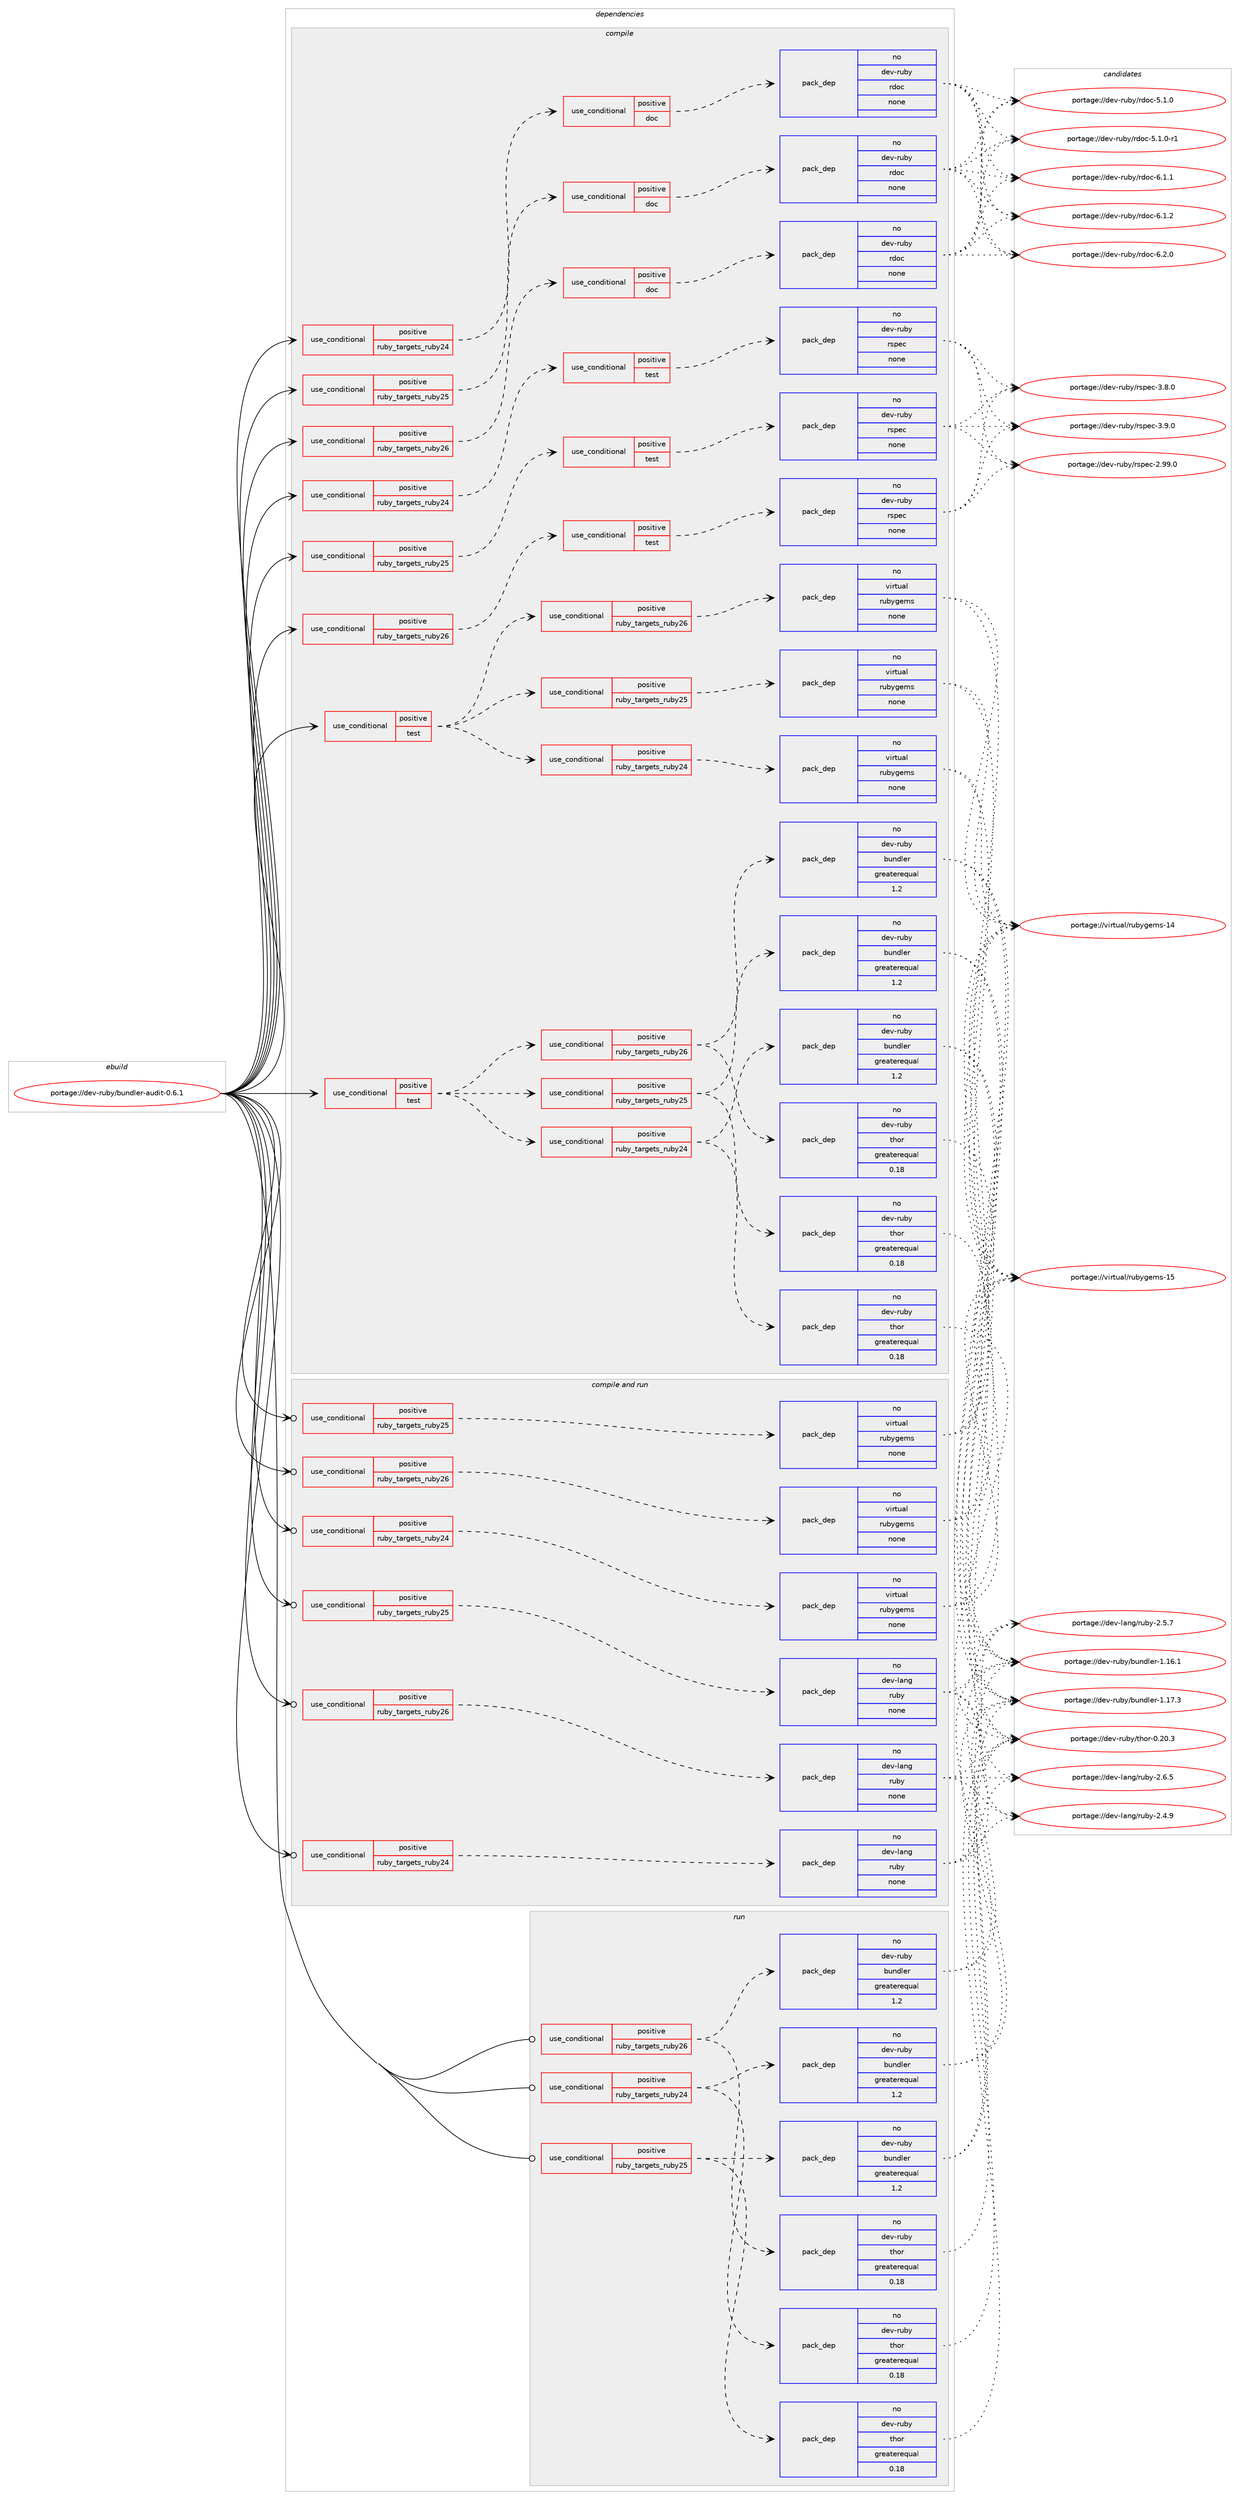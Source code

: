 digraph prolog {

# *************
# Graph options
# *************

newrank=true;
concentrate=true;
compound=true;
graph [rankdir=LR,fontname=Helvetica,fontsize=10,ranksep=1.5];#, ranksep=2.5, nodesep=0.2];
edge  [arrowhead=vee];
node  [fontname=Helvetica,fontsize=10];

# **********
# The ebuild
# **********

subgraph cluster_leftcol {
color=gray;
rank=same;
label=<<i>ebuild</i>>;
id [label="portage://dev-ruby/bundler-audit-0.6.1", color=red, width=4, href="../dev-ruby/bundler-audit-0.6.1.svg"];
}

# ****************
# The dependencies
# ****************

subgraph cluster_midcol {
color=gray;
label=<<i>dependencies</i>>;
subgraph cluster_compile {
fillcolor="#eeeeee";
style=filled;
label=<<i>compile</i>>;
subgraph cond48726 {
dependency214416 [label=<<TABLE BORDER="0" CELLBORDER="1" CELLSPACING="0" CELLPADDING="4"><TR><TD ROWSPAN="3" CELLPADDING="10">use_conditional</TD></TR><TR><TD>positive</TD></TR><TR><TD>ruby_targets_ruby24</TD></TR></TABLE>>, shape=none, color=red];
subgraph cond48727 {
dependency214417 [label=<<TABLE BORDER="0" CELLBORDER="1" CELLSPACING="0" CELLPADDING="4"><TR><TD ROWSPAN="3" CELLPADDING="10">use_conditional</TD></TR><TR><TD>positive</TD></TR><TR><TD>doc</TD></TR></TABLE>>, shape=none, color=red];
subgraph pack162220 {
dependency214418 [label=<<TABLE BORDER="0" CELLBORDER="1" CELLSPACING="0" CELLPADDING="4" WIDTH="220"><TR><TD ROWSPAN="6" CELLPADDING="30">pack_dep</TD></TR><TR><TD WIDTH="110">no</TD></TR><TR><TD>dev-ruby</TD></TR><TR><TD>rdoc</TD></TR><TR><TD>none</TD></TR><TR><TD></TD></TR></TABLE>>, shape=none, color=blue];
}
dependency214417:e -> dependency214418:w [weight=20,style="dashed",arrowhead="vee"];
}
dependency214416:e -> dependency214417:w [weight=20,style="dashed",arrowhead="vee"];
}
id:e -> dependency214416:w [weight=20,style="solid",arrowhead="vee"];
subgraph cond48728 {
dependency214419 [label=<<TABLE BORDER="0" CELLBORDER="1" CELLSPACING="0" CELLPADDING="4"><TR><TD ROWSPAN="3" CELLPADDING="10">use_conditional</TD></TR><TR><TD>positive</TD></TR><TR><TD>ruby_targets_ruby24</TD></TR></TABLE>>, shape=none, color=red];
subgraph cond48729 {
dependency214420 [label=<<TABLE BORDER="0" CELLBORDER="1" CELLSPACING="0" CELLPADDING="4"><TR><TD ROWSPAN="3" CELLPADDING="10">use_conditional</TD></TR><TR><TD>positive</TD></TR><TR><TD>test</TD></TR></TABLE>>, shape=none, color=red];
subgraph pack162221 {
dependency214421 [label=<<TABLE BORDER="0" CELLBORDER="1" CELLSPACING="0" CELLPADDING="4" WIDTH="220"><TR><TD ROWSPAN="6" CELLPADDING="30">pack_dep</TD></TR><TR><TD WIDTH="110">no</TD></TR><TR><TD>dev-ruby</TD></TR><TR><TD>rspec</TD></TR><TR><TD>none</TD></TR><TR><TD></TD></TR></TABLE>>, shape=none, color=blue];
}
dependency214420:e -> dependency214421:w [weight=20,style="dashed",arrowhead="vee"];
}
dependency214419:e -> dependency214420:w [weight=20,style="dashed",arrowhead="vee"];
}
id:e -> dependency214419:w [weight=20,style="solid",arrowhead="vee"];
subgraph cond48730 {
dependency214422 [label=<<TABLE BORDER="0" CELLBORDER="1" CELLSPACING="0" CELLPADDING="4"><TR><TD ROWSPAN="3" CELLPADDING="10">use_conditional</TD></TR><TR><TD>positive</TD></TR><TR><TD>ruby_targets_ruby25</TD></TR></TABLE>>, shape=none, color=red];
subgraph cond48731 {
dependency214423 [label=<<TABLE BORDER="0" CELLBORDER="1" CELLSPACING="0" CELLPADDING="4"><TR><TD ROWSPAN="3" CELLPADDING="10">use_conditional</TD></TR><TR><TD>positive</TD></TR><TR><TD>doc</TD></TR></TABLE>>, shape=none, color=red];
subgraph pack162222 {
dependency214424 [label=<<TABLE BORDER="0" CELLBORDER="1" CELLSPACING="0" CELLPADDING="4" WIDTH="220"><TR><TD ROWSPAN="6" CELLPADDING="30">pack_dep</TD></TR><TR><TD WIDTH="110">no</TD></TR><TR><TD>dev-ruby</TD></TR><TR><TD>rdoc</TD></TR><TR><TD>none</TD></TR><TR><TD></TD></TR></TABLE>>, shape=none, color=blue];
}
dependency214423:e -> dependency214424:w [weight=20,style="dashed",arrowhead="vee"];
}
dependency214422:e -> dependency214423:w [weight=20,style="dashed",arrowhead="vee"];
}
id:e -> dependency214422:w [weight=20,style="solid",arrowhead="vee"];
subgraph cond48732 {
dependency214425 [label=<<TABLE BORDER="0" CELLBORDER="1" CELLSPACING="0" CELLPADDING="4"><TR><TD ROWSPAN="3" CELLPADDING="10">use_conditional</TD></TR><TR><TD>positive</TD></TR><TR><TD>ruby_targets_ruby25</TD></TR></TABLE>>, shape=none, color=red];
subgraph cond48733 {
dependency214426 [label=<<TABLE BORDER="0" CELLBORDER="1" CELLSPACING="0" CELLPADDING="4"><TR><TD ROWSPAN="3" CELLPADDING="10">use_conditional</TD></TR><TR><TD>positive</TD></TR><TR><TD>test</TD></TR></TABLE>>, shape=none, color=red];
subgraph pack162223 {
dependency214427 [label=<<TABLE BORDER="0" CELLBORDER="1" CELLSPACING="0" CELLPADDING="4" WIDTH="220"><TR><TD ROWSPAN="6" CELLPADDING="30">pack_dep</TD></TR><TR><TD WIDTH="110">no</TD></TR><TR><TD>dev-ruby</TD></TR><TR><TD>rspec</TD></TR><TR><TD>none</TD></TR><TR><TD></TD></TR></TABLE>>, shape=none, color=blue];
}
dependency214426:e -> dependency214427:w [weight=20,style="dashed",arrowhead="vee"];
}
dependency214425:e -> dependency214426:w [weight=20,style="dashed",arrowhead="vee"];
}
id:e -> dependency214425:w [weight=20,style="solid",arrowhead="vee"];
subgraph cond48734 {
dependency214428 [label=<<TABLE BORDER="0" CELLBORDER="1" CELLSPACING="0" CELLPADDING="4"><TR><TD ROWSPAN="3" CELLPADDING="10">use_conditional</TD></TR><TR><TD>positive</TD></TR><TR><TD>ruby_targets_ruby26</TD></TR></TABLE>>, shape=none, color=red];
subgraph cond48735 {
dependency214429 [label=<<TABLE BORDER="0" CELLBORDER="1" CELLSPACING="0" CELLPADDING="4"><TR><TD ROWSPAN="3" CELLPADDING="10">use_conditional</TD></TR><TR><TD>positive</TD></TR><TR><TD>doc</TD></TR></TABLE>>, shape=none, color=red];
subgraph pack162224 {
dependency214430 [label=<<TABLE BORDER="0" CELLBORDER="1" CELLSPACING="0" CELLPADDING="4" WIDTH="220"><TR><TD ROWSPAN="6" CELLPADDING="30">pack_dep</TD></TR><TR><TD WIDTH="110">no</TD></TR><TR><TD>dev-ruby</TD></TR><TR><TD>rdoc</TD></TR><TR><TD>none</TD></TR><TR><TD></TD></TR></TABLE>>, shape=none, color=blue];
}
dependency214429:e -> dependency214430:w [weight=20,style="dashed",arrowhead="vee"];
}
dependency214428:e -> dependency214429:w [weight=20,style="dashed",arrowhead="vee"];
}
id:e -> dependency214428:w [weight=20,style="solid",arrowhead="vee"];
subgraph cond48736 {
dependency214431 [label=<<TABLE BORDER="0" CELLBORDER="1" CELLSPACING="0" CELLPADDING="4"><TR><TD ROWSPAN="3" CELLPADDING="10">use_conditional</TD></TR><TR><TD>positive</TD></TR><TR><TD>ruby_targets_ruby26</TD></TR></TABLE>>, shape=none, color=red];
subgraph cond48737 {
dependency214432 [label=<<TABLE BORDER="0" CELLBORDER="1" CELLSPACING="0" CELLPADDING="4"><TR><TD ROWSPAN="3" CELLPADDING="10">use_conditional</TD></TR><TR><TD>positive</TD></TR><TR><TD>test</TD></TR></TABLE>>, shape=none, color=red];
subgraph pack162225 {
dependency214433 [label=<<TABLE BORDER="0" CELLBORDER="1" CELLSPACING="0" CELLPADDING="4" WIDTH="220"><TR><TD ROWSPAN="6" CELLPADDING="30">pack_dep</TD></TR><TR><TD WIDTH="110">no</TD></TR><TR><TD>dev-ruby</TD></TR><TR><TD>rspec</TD></TR><TR><TD>none</TD></TR><TR><TD></TD></TR></TABLE>>, shape=none, color=blue];
}
dependency214432:e -> dependency214433:w [weight=20,style="dashed",arrowhead="vee"];
}
dependency214431:e -> dependency214432:w [weight=20,style="dashed",arrowhead="vee"];
}
id:e -> dependency214431:w [weight=20,style="solid",arrowhead="vee"];
subgraph cond48738 {
dependency214434 [label=<<TABLE BORDER="0" CELLBORDER="1" CELLSPACING="0" CELLPADDING="4"><TR><TD ROWSPAN="3" CELLPADDING="10">use_conditional</TD></TR><TR><TD>positive</TD></TR><TR><TD>test</TD></TR></TABLE>>, shape=none, color=red];
subgraph cond48739 {
dependency214435 [label=<<TABLE BORDER="0" CELLBORDER="1" CELLSPACING="0" CELLPADDING="4"><TR><TD ROWSPAN="3" CELLPADDING="10">use_conditional</TD></TR><TR><TD>positive</TD></TR><TR><TD>ruby_targets_ruby24</TD></TR></TABLE>>, shape=none, color=red];
subgraph pack162226 {
dependency214436 [label=<<TABLE BORDER="0" CELLBORDER="1" CELLSPACING="0" CELLPADDING="4" WIDTH="220"><TR><TD ROWSPAN="6" CELLPADDING="30">pack_dep</TD></TR><TR><TD WIDTH="110">no</TD></TR><TR><TD>dev-ruby</TD></TR><TR><TD>thor</TD></TR><TR><TD>greaterequal</TD></TR><TR><TD>0.18</TD></TR></TABLE>>, shape=none, color=blue];
}
dependency214435:e -> dependency214436:w [weight=20,style="dashed",arrowhead="vee"];
subgraph pack162227 {
dependency214437 [label=<<TABLE BORDER="0" CELLBORDER="1" CELLSPACING="0" CELLPADDING="4" WIDTH="220"><TR><TD ROWSPAN="6" CELLPADDING="30">pack_dep</TD></TR><TR><TD WIDTH="110">no</TD></TR><TR><TD>dev-ruby</TD></TR><TR><TD>bundler</TD></TR><TR><TD>greaterequal</TD></TR><TR><TD>1.2</TD></TR></TABLE>>, shape=none, color=blue];
}
dependency214435:e -> dependency214437:w [weight=20,style="dashed",arrowhead="vee"];
}
dependency214434:e -> dependency214435:w [weight=20,style="dashed",arrowhead="vee"];
subgraph cond48740 {
dependency214438 [label=<<TABLE BORDER="0" CELLBORDER="1" CELLSPACING="0" CELLPADDING="4"><TR><TD ROWSPAN="3" CELLPADDING="10">use_conditional</TD></TR><TR><TD>positive</TD></TR><TR><TD>ruby_targets_ruby25</TD></TR></TABLE>>, shape=none, color=red];
subgraph pack162228 {
dependency214439 [label=<<TABLE BORDER="0" CELLBORDER="1" CELLSPACING="0" CELLPADDING="4" WIDTH="220"><TR><TD ROWSPAN="6" CELLPADDING="30">pack_dep</TD></TR><TR><TD WIDTH="110">no</TD></TR><TR><TD>dev-ruby</TD></TR><TR><TD>thor</TD></TR><TR><TD>greaterequal</TD></TR><TR><TD>0.18</TD></TR></TABLE>>, shape=none, color=blue];
}
dependency214438:e -> dependency214439:w [weight=20,style="dashed",arrowhead="vee"];
subgraph pack162229 {
dependency214440 [label=<<TABLE BORDER="0" CELLBORDER="1" CELLSPACING="0" CELLPADDING="4" WIDTH="220"><TR><TD ROWSPAN="6" CELLPADDING="30">pack_dep</TD></TR><TR><TD WIDTH="110">no</TD></TR><TR><TD>dev-ruby</TD></TR><TR><TD>bundler</TD></TR><TR><TD>greaterequal</TD></TR><TR><TD>1.2</TD></TR></TABLE>>, shape=none, color=blue];
}
dependency214438:e -> dependency214440:w [weight=20,style="dashed",arrowhead="vee"];
}
dependency214434:e -> dependency214438:w [weight=20,style="dashed",arrowhead="vee"];
subgraph cond48741 {
dependency214441 [label=<<TABLE BORDER="0" CELLBORDER="1" CELLSPACING="0" CELLPADDING="4"><TR><TD ROWSPAN="3" CELLPADDING="10">use_conditional</TD></TR><TR><TD>positive</TD></TR><TR><TD>ruby_targets_ruby26</TD></TR></TABLE>>, shape=none, color=red];
subgraph pack162230 {
dependency214442 [label=<<TABLE BORDER="0" CELLBORDER="1" CELLSPACING="0" CELLPADDING="4" WIDTH="220"><TR><TD ROWSPAN="6" CELLPADDING="30">pack_dep</TD></TR><TR><TD WIDTH="110">no</TD></TR><TR><TD>dev-ruby</TD></TR><TR><TD>thor</TD></TR><TR><TD>greaterequal</TD></TR><TR><TD>0.18</TD></TR></TABLE>>, shape=none, color=blue];
}
dependency214441:e -> dependency214442:w [weight=20,style="dashed",arrowhead="vee"];
subgraph pack162231 {
dependency214443 [label=<<TABLE BORDER="0" CELLBORDER="1" CELLSPACING="0" CELLPADDING="4" WIDTH="220"><TR><TD ROWSPAN="6" CELLPADDING="30">pack_dep</TD></TR><TR><TD WIDTH="110">no</TD></TR><TR><TD>dev-ruby</TD></TR><TR><TD>bundler</TD></TR><TR><TD>greaterequal</TD></TR><TR><TD>1.2</TD></TR></TABLE>>, shape=none, color=blue];
}
dependency214441:e -> dependency214443:w [weight=20,style="dashed",arrowhead="vee"];
}
dependency214434:e -> dependency214441:w [weight=20,style="dashed",arrowhead="vee"];
}
id:e -> dependency214434:w [weight=20,style="solid",arrowhead="vee"];
subgraph cond48742 {
dependency214444 [label=<<TABLE BORDER="0" CELLBORDER="1" CELLSPACING="0" CELLPADDING="4"><TR><TD ROWSPAN="3" CELLPADDING="10">use_conditional</TD></TR><TR><TD>positive</TD></TR><TR><TD>test</TD></TR></TABLE>>, shape=none, color=red];
subgraph cond48743 {
dependency214445 [label=<<TABLE BORDER="0" CELLBORDER="1" CELLSPACING="0" CELLPADDING="4"><TR><TD ROWSPAN="3" CELLPADDING="10">use_conditional</TD></TR><TR><TD>positive</TD></TR><TR><TD>ruby_targets_ruby24</TD></TR></TABLE>>, shape=none, color=red];
subgraph pack162232 {
dependency214446 [label=<<TABLE BORDER="0" CELLBORDER="1" CELLSPACING="0" CELLPADDING="4" WIDTH="220"><TR><TD ROWSPAN="6" CELLPADDING="30">pack_dep</TD></TR><TR><TD WIDTH="110">no</TD></TR><TR><TD>virtual</TD></TR><TR><TD>rubygems</TD></TR><TR><TD>none</TD></TR><TR><TD></TD></TR></TABLE>>, shape=none, color=blue];
}
dependency214445:e -> dependency214446:w [weight=20,style="dashed",arrowhead="vee"];
}
dependency214444:e -> dependency214445:w [weight=20,style="dashed",arrowhead="vee"];
subgraph cond48744 {
dependency214447 [label=<<TABLE BORDER="0" CELLBORDER="1" CELLSPACING="0" CELLPADDING="4"><TR><TD ROWSPAN="3" CELLPADDING="10">use_conditional</TD></TR><TR><TD>positive</TD></TR><TR><TD>ruby_targets_ruby25</TD></TR></TABLE>>, shape=none, color=red];
subgraph pack162233 {
dependency214448 [label=<<TABLE BORDER="0" CELLBORDER="1" CELLSPACING="0" CELLPADDING="4" WIDTH="220"><TR><TD ROWSPAN="6" CELLPADDING="30">pack_dep</TD></TR><TR><TD WIDTH="110">no</TD></TR><TR><TD>virtual</TD></TR><TR><TD>rubygems</TD></TR><TR><TD>none</TD></TR><TR><TD></TD></TR></TABLE>>, shape=none, color=blue];
}
dependency214447:e -> dependency214448:w [weight=20,style="dashed",arrowhead="vee"];
}
dependency214444:e -> dependency214447:w [weight=20,style="dashed",arrowhead="vee"];
subgraph cond48745 {
dependency214449 [label=<<TABLE BORDER="0" CELLBORDER="1" CELLSPACING="0" CELLPADDING="4"><TR><TD ROWSPAN="3" CELLPADDING="10">use_conditional</TD></TR><TR><TD>positive</TD></TR><TR><TD>ruby_targets_ruby26</TD></TR></TABLE>>, shape=none, color=red];
subgraph pack162234 {
dependency214450 [label=<<TABLE BORDER="0" CELLBORDER="1" CELLSPACING="0" CELLPADDING="4" WIDTH="220"><TR><TD ROWSPAN="6" CELLPADDING="30">pack_dep</TD></TR><TR><TD WIDTH="110">no</TD></TR><TR><TD>virtual</TD></TR><TR><TD>rubygems</TD></TR><TR><TD>none</TD></TR><TR><TD></TD></TR></TABLE>>, shape=none, color=blue];
}
dependency214449:e -> dependency214450:w [weight=20,style="dashed",arrowhead="vee"];
}
dependency214444:e -> dependency214449:w [weight=20,style="dashed",arrowhead="vee"];
}
id:e -> dependency214444:w [weight=20,style="solid",arrowhead="vee"];
}
subgraph cluster_compileandrun {
fillcolor="#eeeeee";
style=filled;
label=<<i>compile and run</i>>;
subgraph cond48746 {
dependency214451 [label=<<TABLE BORDER="0" CELLBORDER="1" CELLSPACING="0" CELLPADDING="4"><TR><TD ROWSPAN="3" CELLPADDING="10">use_conditional</TD></TR><TR><TD>positive</TD></TR><TR><TD>ruby_targets_ruby24</TD></TR></TABLE>>, shape=none, color=red];
subgraph pack162235 {
dependency214452 [label=<<TABLE BORDER="0" CELLBORDER="1" CELLSPACING="0" CELLPADDING="4" WIDTH="220"><TR><TD ROWSPAN="6" CELLPADDING="30">pack_dep</TD></TR><TR><TD WIDTH="110">no</TD></TR><TR><TD>dev-lang</TD></TR><TR><TD>ruby</TD></TR><TR><TD>none</TD></TR><TR><TD></TD></TR></TABLE>>, shape=none, color=blue];
}
dependency214451:e -> dependency214452:w [weight=20,style="dashed",arrowhead="vee"];
}
id:e -> dependency214451:w [weight=20,style="solid",arrowhead="odotvee"];
subgraph cond48747 {
dependency214453 [label=<<TABLE BORDER="0" CELLBORDER="1" CELLSPACING="0" CELLPADDING="4"><TR><TD ROWSPAN="3" CELLPADDING="10">use_conditional</TD></TR><TR><TD>positive</TD></TR><TR><TD>ruby_targets_ruby24</TD></TR></TABLE>>, shape=none, color=red];
subgraph pack162236 {
dependency214454 [label=<<TABLE BORDER="0" CELLBORDER="1" CELLSPACING="0" CELLPADDING="4" WIDTH="220"><TR><TD ROWSPAN="6" CELLPADDING="30">pack_dep</TD></TR><TR><TD WIDTH="110">no</TD></TR><TR><TD>virtual</TD></TR><TR><TD>rubygems</TD></TR><TR><TD>none</TD></TR><TR><TD></TD></TR></TABLE>>, shape=none, color=blue];
}
dependency214453:e -> dependency214454:w [weight=20,style="dashed",arrowhead="vee"];
}
id:e -> dependency214453:w [weight=20,style="solid",arrowhead="odotvee"];
subgraph cond48748 {
dependency214455 [label=<<TABLE BORDER="0" CELLBORDER="1" CELLSPACING="0" CELLPADDING="4"><TR><TD ROWSPAN="3" CELLPADDING="10">use_conditional</TD></TR><TR><TD>positive</TD></TR><TR><TD>ruby_targets_ruby25</TD></TR></TABLE>>, shape=none, color=red];
subgraph pack162237 {
dependency214456 [label=<<TABLE BORDER="0" CELLBORDER="1" CELLSPACING="0" CELLPADDING="4" WIDTH="220"><TR><TD ROWSPAN="6" CELLPADDING="30">pack_dep</TD></TR><TR><TD WIDTH="110">no</TD></TR><TR><TD>dev-lang</TD></TR><TR><TD>ruby</TD></TR><TR><TD>none</TD></TR><TR><TD></TD></TR></TABLE>>, shape=none, color=blue];
}
dependency214455:e -> dependency214456:w [weight=20,style="dashed",arrowhead="vee"];
}
id:e -> dependency214455:w [weight=20,style="solid",arrowhead="odotvee"];
subgraph cond48749 {
dependency214457 [label=<<TABLE BORDER="0" CELLBORDER="1" CELLSPACING="0" CELLPADDING="4"><TR><TD ROWSPAN="3" CELLPADDING="10">use_conditional</TD></TR><TR><TD>positive</TD></TR><TR><TD>ruby_targets_ruby25</TD></TR></TABLE>>, shape=none, color=red];
subgraph pack162238 {
dependency214458 [label=<<TABLE BORDER="0" CELLBORDER="1" CELLSPACING="0" CELLPADDING="4" WIDTH="220"><TR><TD ROWSPAN="6" CELLPADDING="30">pack_dep</TD></TR><TR><TD WIDTH="110">no</TD></TR><TR><TD>virtual</TD></TR><TR><TD>rubygems</TD></TR><TR><TD>none</TD></TR><TR><TD></TD></TR></TABLE>>, shape=none, color=blue];
}
dependency214457:e -> dependency214458:w [weight=20,style="dashed",arrowhead="vee"];
}
id:e -> dependency214457:w [weight=20,style="solid",arrowhead="odotvee"];
subgraph cond48750 {
dependency214459 [label=<<TABLE BORDER="0" CELLBORDER="1" CELLSPACING="0" CELLPADDING="4"><TR><TD ROWSPAN="3" CELLPADDING="10">use_conditional</TD></TR><TR><TD>positive</TD></TR><TR><TD>ruby_targets_ruby26</TD></TR></TABLE>>, shape=none, color=red];
subgraph pack162239 {
dependency214460 [label=<<TABLE BORDER="0" CELLBORDER="1" CELLSPACING="0" CELLPADDING="4" WIDTH="220"><TR><TD ROWSPAN="6" CELLPADDING="30">pack_dep</TD></TR><TR><TD WIDTH="110">no</TD></TR><TR><TD>dev-lang</TD></TR><TR><TD>ruby</TD></TR><TR><TD>none</TD></TR><TR><TD></TD></TR></TABLE>>, shape=none, color=blue];
}
dependency214459:e -> dependency214460:w [weight=20,style="dashed",arrowhead="vee"];
}
id:e -> dependency214459:w [weight=20,style="solid",arrowhead="odotvee"];
subgraph cond48751 {
dependency214461 [label=<<TABLE BORDER="0" CELLBORDER="1" CELLSPACING="0" CELLPADDING="4"><TR><TD ROWSPAN="3" CELLPADDING="10">use_conditional</TD></TR><TR><TD>positive</TD></TR><TR><TD>ruby_targets_ruby26</TD></TR></TABLE>>, shape=none, color=red];
subgraph pack162240 {
dependency214462 [label=<<TABLE BORDER="0" CELLBORDER="1" CELLSPACING="0" CELLPADDING="4" WIDTH="220"><TR><TD ROWSPAN="6" CELLPADDING="30">pack_dep</TD></TR><TR><TD WIDTH="110">no</TD></TR><TR><TD>virtual</TD></TR><TR><TD>rubygems</TD></TR><TR><TD>none</TD></TR><TR><TD></TD></TR></TABLE>>, shape=none, color=blue];
}
dependency214461:e -> dependency214462:w [weight=20,style="dashed",arrowhead="vee"];
}
id:e -> dependency214461:w [weight=20,style="solid",arrowhead="odotvee"];
}
subgraph cluster_run {
fillcolor="#eeeeee";
style=filled;
label=<<i>run</i>>;
subgraph cond48752 {
dependency214463 [label=<<TABLE BORDER="0" CELLBORDER="1" CELLSPACING="0" CELLPADDING="4"><TR><TD ROWSPAN="3" CELLPADDING="10">use_conditional</TD></TR><TR><TD>positive</TD></TR><TR><TD>ruby_targets_ruby24</TD></TR></TABLE>>, shape=none, color=red];
subgraph pack162241 {
dependency214464 [label=<<TABLE BORDER="0" CELLBORDER="1" CELLSPACING="0" CELLPADDING="4" WIDTH="220"><TR><TD ROWSPAN="6" CELLPADDING="30">pack_dep</TD></TR><TR><TD WIDTH="110">no</TD></TR><TR><TD>dev-ruby</TD></TR><TR><TD>thor</TD></TR><TR><TD>greaterequal</TD></TR><TR><TD>0.18</TD></TR></TABLE>>, shape=none, color=blue];
}
dependency214463:e -> dependency214464:w [weight=20,style="dashed",arrowhead="vee"];
subgraph pack162242 {
dependency214465 [label=<<TABLE BORDER="0" CELLBORDER="1" CELLSPACING="0" CELLPADDING="4" WIDTH="220"><TR><TD ROWSPAN="6" CELLPADDING="30">pack_dep</TD></TR><TR><TD WIDTH="110">no</TD></TR><TR><TD>dev-ruby</TD></TR><TR><TD>bundler</TD></TR><TR><TD>greaterequal</TD></TR><TR><TD>1.2</TD></TR></TABLE>>, shape=none, color=blue];
}
dependency214463:e -> dependency214465:w [weight=20,style="dashed",arrowhead="vee"];
}
id:e -> dependency214463:w [weight=20,style="solid",arrowhead="odot"];
subgraph cond48753 {
dependency214466 [label=<<TABLE BORDER="0" CELLBORDER="1" CELLSPACING="0" CELLPADDING="4"><TR><TD ROWSPAN="3" CELLPADDING="10">use_conditional</TD></TR><TR><TD>positive</TD></TR><TR><TD>ruby_targets_ruby25</TD></TR></TABLE>>, shape=none, color=red];
subgraph pack162243 {
dependency214467 [label=<<TABLE BORDER="0" CELLBORDER="1" CELLSPACING="0" CELLPADDING="4" WIDTH="220"><TR><TD ROWSPAN="6" CELLPADDING="30">pack_dep</TD></TR><TR><TD WIDTH="110">no</TD></TR><TR><TD>dev-ruby</TD></TR><TR><TD>thor</TD></TR><TR><TD>greaterequal</TD></TR><TR><TD>0.18</TD></TR></TABLE>>, shape=none, color=blue];
}
dependency214466:e -> dependency214467:w [weight=20,style="dashed",arrowhead="vee"];
subgraph pack162244 {
dependency214468 [label=<<TABLE BORDER="0" CELLBORDER="1" CELLSPACING="0" CELLPADDING="4" WIDTH="220"><TR><TD ROWSPAN="6" CELLPADDING="30">pack_dep</TD></TR><TR><TD WIDTH="110">no</TD></TR><TR><TD>dev-ruby</TD></TR><TR><TD>bundler</TD></TR><TR><TD>greaterequal</TD></TR><TR><TD>1.2</TD></TR></TABLE>>, shape=none, color=blue];
}
dependency214466:e -> dependency214468:w [weight=20,style="dashed",arrowhead="vee"];
}
id:e -> dependency214466:w [weight=20,style="solid",arrowhead="odot"];
subgraph cond48754 {
dependency214469 [label=<<TABLE BORDER="0" CELLBORDER="1" CELLSPACING="0" CELLPADDING="4"><TR><TD ROWSPAN="3" CELLPADDING="10">use_conditional</TD></TR><TR><TD>positive</TD></TR><TR><TD>ruby_targets_ruby26</TD></TR></TABLE>>, shape=none, color=red];
subgraph pack162245 {
dependency214470 [label=<<TABLE BORDER="0" CELLBORDER="1" CELLSPACING="0" CELLPADDING="4" WIDTH="220"><TR><TD ROWSPAN="6" CELLPADDING="30">pack_dep</TD></TR><TR><TD WIDTH="110">no</TD></TR><TR><TD>dev-ruby</TD></TR><TR><TD>thor</TD></TR><TR><TD>greaterequal</TD></TR><TR><TD>0.18</TD></TR></TABLE>>, shape=none, color=blue];
}
dependency214469:e -> dependency214470:w [weight=20,style="dashed",arrowhead="vee"];
subgraph pack162246 {
dependency214471 [label=<<TABLE BORDER="0" CELLBORDER="1" CELLSPACING="0" CELLPADDING="4" WIDTH="220"><TR><TD ROWSPAN="6" CELLPADDING="30">pack_dep</TD></TR><TR><TD WIDTH="110">no</TD></TR><TR><TD>dev-ruby</TD></TR><TR><TD>bundler</TD></TR><TR><TD>greaterequal</TD></TR><TR><TD>1.2</TD></TR></TABLE>>, shape=none, color=blue];
}
dependency214469:e -> dependency214471:w [weight=20,style="dashed",arrowhead="vee"];
}
id:e -> dependency214469:w [weight=20,style="solid",arrowhead="odot"];
}
}

# **************
# The candidates
# **************

subgraph cluster_choices {
rank=same;
color=gray;
label=<<i>candidates</i>>;

subgraph choice162220 {
color=black;
nodesep=1;
choiceportage10010111845114117981214711410011199455346494648 [label="portage://dev-ruby/rdoc-5.1.0", color=red, width=4,href="../dev-ruby/rdoc-5.1.0.svg"];
choiceportage100101118451141179812147114100111994553464946484511449 [label="portage://dev-ruby/rdoc-5.1.0-r1", color=red, width=4,href="../dev-ruby/rdoc-5.1.0-r1.svg"];
choiceportage10010111845114117981214711410011199455446494649 [label="portage://dev-ruby/rdoc-6.1.1", color=red, width=4,href="../dev-ruby/rdoc-6.1.1.svg"];
choiceportage10010111845114117981214711410011199455446494650 [label="portage://dev-ruby/rdoc-6.1.2", color=red, width=4,href="../dev-ruby/rdoc-6.1.2.svg"];
choiceportage10010111845114117981214711410011199455446504648 [label="portage://dev-ruby/rdoc-6.2.0", color=red, width=4,href="../dev-ruby/rdoc-6.2.0.svg"];
dependency214418:e -> choiceportage10010111845114117981214711410011199455346494648:w [style=dotted,weight="100"];
dependency214418:e -> choiceportage100101118451141179812147114100111994553464946484511449:w [style=dotted,weight="100"];
dependency214418:e -> choiceportage10010111845114117981214711410011199455446494649:w [style=dotted,weight="100"];
dependency214418:e -> choiceportage10010111845114117981214711410011199455446494650:w [style=dotted,weight="100"];
dependency214418:e -> choiceportage10010111845114117981214711410011199455446504648:w [style=dotted,weight="100"];
}
subgraph choice162221 {
color=black;
nodesep=1;
choiceportage1001011184511411798121471141151121019945504657574648 [label="portage://dev-ruby/rspec-2.99.0", color=red, width=4,href="../dev-ruby/rspec-2.99.0.svg"];
choiceportage10010111845114117981214711411511210199455146564648 [label="portage://dev-ruby/rspec-3.8.0", color=red, width=4,href="../dev-ruby/rspec-3.8.0.svg"];
choiceportage10010111845114117981214711411511210199455146574648 [label="portage://dev-ruby/rspec-3.9.0", color=red, width=4,href="../dev-ruby/rspec-3.9.0.svg"];
dependency214421:e -> choiceportage1001011184511411798121471141151121019945504657574648:w [style=dotted,weight="100"];
dependency214421:e -> choiceportage10010111845114117981214711411511210199455146564648:w [style=dotted,weight="100"];
dependency214421:e -> choiceportage10010111845114117981214711411511210199455146574648:w [style=dotted,weight="100"];
}
subgraph choice162222 {
color=black;
nodesep=1;
choiceportage10010111845114117981214711410011199455346494648 [label="portage://dev-ruby/rdoc-5.1.0", color=red, width=4,href="../dev-ruby/rdoc-5.1.0.svg"];
choiceportage100101118451141179812147114100111994553464946484511449 [label="portage://dev-ruby/rdoc-5.1.0-r1", color=red, width=4,href="../dev-ruby/rdoc-5.1.0-r1.svg"];
choiceportage10010111845114117981214711410011199455446494649 [label="portage://dev-ruby/rdoc-6.1.1", color=red, width=4,href="../dev-ruby/rdoc-6.1.1.svg"];
choiceportage10010111845114117981214711410011199455446494650 [label="portage://dev-ruby/rdoc-6.1.2", color=red, width=4,href="../dev-ruby/rdoc-6.1.2.svg"];
choiceportage10010111845114117981214711410011199455446504648 [label="portage://dev-ruby/rdoc-6.2.0", color=red, width=4,href="../dev-ruby/rdoc-6.2.0.svg"];
dependency214424:e -> choiceportage10010111845114117981214711410011199455346494648:w [style=dotted,weight="100"];
dependency214424:e -> choiceportage100101118451141179812147114100111994553464946484511449:w [style=dotted,weight="100"];
dependency214424:e -> choiceportage10010111845114117981214711410011199455446494649:w [style=dotted,weight="100"];
dependency214424:e -> choiceportage10010111845114117981214711410011199455446494650:w [style=dotted,weight="100"];
dependency214424:e -> choiceportage10010111845114117981214711410011199455446504648:w [style=dotted,weight="100"];
}
subgraph choice162223 {
color=black;
nodesep=1;
choiceportage1001011184511411798121471141151121019945504657574648 [label="portage://dev-ruby/rspec-2.99.0", color=red, width=4,href="../dev-ruby/rspec-2.99.0.svg"];
choiceportage10010111845114117981214711411511210199455146564648 [label="portage://dev-ruby/rspec-3.8.0", color=red, width=4,href="../dev-ruby/rspec-3.8.0.svg"];
choiceportage10010111845114117981214711411511210199455146574648 [label="portage://dev-ruby/rspec-3.9.0", color=red, width=4,href="../dev-ruby/rspec-3.9.0.svg"];
dependency214427:e -> choiceportage1001011184511411798121471141151121019945504657574648:w [style=dotted,weight="100"];
dependency214427:e -> choiceportage10010111845114117981214711411511210199455146564648:w [style=dotted,weight="100"];
dependency214427:e -> choiceportage10010111845114117981214711411511210199455146574648:w [style=dotted,weight="100"];
}
subgraph choice162224 {
color=black;
nodesep=1;
choiceportage10010111845114117981214711410011199455346494648 [label="portage://dev-ruby/rdoc-5.1.0", color=red, width=4,href="../dev-ruby/rdoc-5.1.0.svg"];
choiceportage100101118451141179812147114100111994553464946484511449 [label="portage://dev-ruby/rdoc-5.1.0-r1", color=red, width=4,href="../dev-ruby/rdoc-5.1.0-r1.svg"];
choiceportage10010111845114117981214711410011199455446494649 [label="portage://dev-ruby/rdoc-6.1.1", color=red, width=4,href="../dev-ruby/rdoc-6.1.1.svg"];
choiceportage10010111845114117981214711410011199455446494650 [label="portage://dev-ruby/rdoc-6.1.2", color=red, width=4,href="../dev-ruby/rdoc-6.1.2.svg"];
choiceportage10010111845114117981214711410011199455446504648 [label="portage://dev-ruby/rdoc-6.2.0", color=red, width=4,href="../dev-ruby/rdoc-6.2.0.svg"];
dependency214430:e -> choiceportage10010111845114117981214711410011199455346494648:w [style=dotted,weight="100"];
dependency214430:e -> choiceportage100101118451141179812147114100111994553464946484511449:w [style=dotted,weight="100"];
dependency214430:e -> choiceportage10010111845114117981214711410011199455446494649:w [style=dotted,weight="100"];
dependency214430:e -> choiceportage10010111845114117981214711410011199455446494650:w [style=dotted,weight="100"];
dependency214430:e -> choiceportage10010111845114117981214711410011199455446504648:w [style=dotted,weight="100"];
}
subgraph choice162225 {
color=black;
nodesep=1;
choiceportage1001011184511411798121471141151121019945504657574648 [label="portage://dev-ruby/rspec-2.99.0", color=red, width=4,href="../dev-ruby/rspec-2.99.0.svg"];
choiceportage10010111845114117981214711411511210199455146564648 [label="portage://dev-ruby/rspec-3.8.0", color=red, width=4,href="../dev-ruby/rspec-3.8.0.svg"];
choiceportage10010111845114117981214711411511210199455146574648 [label="portage://dev-ruby/rspec-3.9.0", color=red, width=4,href="../dev-ruby/rspec-3.9.0.svg"];
dependency214433:e -> choiceportage1001011184511411798121471141151121019945504657574648:w [style=dotted,weight="100"];
dependency214433:e -> choiceportage10010111845114117981214711411511210199455146564648:w [style=dotted,weight="100"];
dependency214433:e -> choiceportage10010111845114117981214711411511210199455146574648:w [style=dotted,weight="100"];
}
subgraph choice162226 {
color=black;
nodesep=1;
choiceportage10010111845114117981214711610411111445484650484651 [label="portage://dev-ruby/thor-0.20.3", color=red, width=4,href="../dev-ruby/thor-0.20.3.svg"];
dependency214436:e -> choiceportage10010111845114117981214711610411111445484650484651:w [style=dotted,weight="100"];
}
subgraph choice162227 {
color=black;
nodesep=1;
choiceportage1001011184511411798121479811711010010810111445494649544649 [label="portage://dev-ruby/bundler-1.16.1", color=red, width=4,href="../dev-ruby/bundler-1.16.1.svg"];
choiceportage1001011184511411798121479811711010010810111445494649554651 [label="portage://dev-ruby/bundler-1.17.3", color=red, width=4,href="../dev-ruby/bundler-1.17.3.svg"];
dependency214437:e -> choiceportage1001011184511411798121479811711010010810111445494649544649:w [style=dotted,weight="100"];
dependency214437:e -> choiceportage1001011184511411798121479811711010010810111445494649554651:w [style=dotted,weight="100"];
}
subgraph choice162228 {
color=black;
nodesep=1;
choiceportage10010111845114117981214711610411111445484650484651 [label="portage://dev-ruby/thor-0.20.3", color=red, width=4,href="../dev-ruby/thor-0.20.3.svg"];
dependency214439:e -> choiceportage10010111845114117981214711610411111445484650484651:w [style=dotted,weight="100"];
}
subgraph choice162229 {
color=black;
nodesep=1;
choiceportage1001011184511411798121479811711010010810111445494649544649 [label="portage://dev-ruby/bundler-1.16.1", color=red, width=4,href="../dev-ruby/bundler-1.16.1.svg"];
choiceportage1001011184511411798121479811711010010810111445494649554651 [label="portage://dev-ruby/bundler-1.17.3", color=red, width=4,href="../dev-ruby/bundler-1.17.3.svg"];
dependency214440:e -> choiceportage1001011184511411798121479811711010010810111445494649544649:w [style=dotted,weight="100"];
dependency214440:e -> choiceportage1001011184511411798121479811711010010810111445494649554651:w [style=dotted,weight="100"];
}
subgraph choice162230 {
color=black;
nodesep=1;
choiceportage10010111845114117981214711610411111445484650484651 [label="portage://dev-ruby/thor-0.20.3", color=red, width=4,href="../dev-ruby/thor-0.20.3.svg"];
dependency214442:e -> choiceportage10010111845114117981214711610411111445484650484651:w [style=dotted,weight="100"];
}
subgraph choice162231 {
color=black;
nodesep=1;
choiceportage1001011184511411798121479811711010010810111445494649544649 [label="portage://dev-ruby/bundler-1.16.1", color=red, width=4,href="../dev-ruby/bundler-1.16.1.svg"];
choiceportage1001011184511411798121479811711010010810111445494649554651 [label="portage://dev-ruby/bundler-1.17.3", color=red, width=4,href="../dev-ruby/bundler-1.17.3.svg"];
dependency214443:e -> choiceportage1001011184511411798121479811711010010810111445494649544649:w [style=dotted,weight="100"];
dependency214443:e -> choiceportage1001011184511411798121479811711010010810111445494649554651:w [style=dotted,weight="100"];
}
subgraph choice162232 {
color=black;
nodesep=1;
choiceportage118105114116117971084711411798121103101109115454952 [label="portage://virtual/rubygems-14", color=red, width=4,href="../virtual/rubygems-14.svg"];
choiceportage118105114116117971084711411798121103101109115454953 [label="portage://virtual/rubygems-15", color=red, width=4,href="../virtual/rubygems-15.svg"];
dependency214446:e -> choiceportage118105114116117971084711411798121103101109115454952:w [style=dotted,weight="100"];
dependency214446:e -> choiceportage118105114116117971084711411798121103101109115454953:w [style=dotted,weight="100"];
}
subgraph choice162233 {
color=black;
nodesep=1;
choiceportage118105114116117971084711411798121103101109115454952 [label="portage://virtual/rubygems-14", color=red, width=4,href="../virtual/rubygems-14.svg"];
choiceportage118105114116117971084711411798121103101109115454953 [label="portage://virtual/rubygems-15", color=red, width=4,href="../virtual/rubygems-15.svg"];
dependency214448:e -> choiceportage118105114116117971084711411798121103101109115454952:w [style=dotted,weight="100"];
dependency214448:e -> choiceportage118105114116117971084711411798121103101109115454953:w [style=dotted,weight="100"];
}
subgraph choice162234 {
color=black;
nodesep=1;
choiceportage118105114116117971084711411798121103101109115454952 [label="portage://virtual/rubygems-14", color=red, width=4,href="../virtual/rubygems-14.svg"];
choiceportage118105114116117971084711411798121103101109115454953 [label="portage://virtual/rubygems-15", color=red, width=4,href="../virtual/rubygems-15.svg"];
dependency214450:e -> choiceportage118105114116117971084711411798121103101109115454952:w [style=dotted,weight="100"];
dependency214450:e -> choiceportage118105114116117971084711411798121103101109115454953:w [style=dotted,weight="100"];
}
subgraph choice162235 {
color=black;
nodesep=1;
choiceportage10010111845108971101034711411798121455046524657 [label="portage://dev-lang/ruby-2.4.9", color=red, width=4,href="../dev-lang/ruby-2.4.9.svg"];
choiceportage10010111845108971101034711411798121455046534655 [label="portage://dev-lang/ruby-2.5.7", color=red, width=4,href="../dev-lang/ruby-2.5.7.svg"];
choiceportage10010111845108971101034711411798121455046544653 [label="portage://dev-lang/ruby-2.6.5", color=red, width=4,href="../dev-lang/ruby-2.6.5.svg"];
dependency214452:e -> choiceportage10010111845108971101034711411798121455046524657:w [style=dotted,weight="100"];
dependency214452:e -> choiceportage10010111845108971101034711411798121455046534655:w [style=dotted,weight="100"];
dependency214452:e -> choiceportage10010111845108971101034711411798121455046544653:w [style=dotted,weight="100"];
}
subgraph choice162236 {
color=black;
nodesep=1;
choiceportage118105114116117971084711411798121103101109115454952 [label="portage://virtual/rubygems-14", color=red, width=4,href="../virtual/rubygems-14.svg"];
choiceportage118105114116117971084711411798121103101109115454953 [label="portage://virtual/rubygems-15", color=red, width=4,href="../virtual/rubygems-15.svg"];
dependency214454:e -> choiceportage118105114116117971084711411798121103101109115454952:w [style=dotted,weight="100"];
dependency214454:e -> choiceportage118105114116117971084711411798121103101109115454953:w [style=dotted,weight="100"];
}
subgraph choice162237 {
color=black;
nodesep=1;
choiceportage10010111845108971101034711411798121455046524657 [label="portage://dev-lang/ruby-2.4.9", color=red, width=4,href="../dev-lang/ruby-2.4.9.svg"];
choiceportage10010111845108971101034711411798121455046534655 [label="portage://dev-lang/ruby-2.5.7", color=red, width=4,href="../dev-lang/ruby-2.5.7.svg"];
choiceportage10010111845108971101034711411798121455046544653 [label="portage://dev-lang/ruby-2.6.5", color=red, width=4,href="../dev-lang/ruby-2.6.5.svg"];
dependency214456:e -> choiceportage10010111845108971101034711411798121455046524657:w [style=dotted,weight="100"];
dependency214456:e -> choiceportage10010111845108971101034711411798121455046534655:w [style=dotted,weight="100"];
dependency214456:e -> choiceportage10010111845108971101034711411798121455046544653:w [style=dotted,weight="100"];
}
subgraph choice162238 {
color=black;
nodesep=1;
choiceportage118105114116117971084711411798121103101109115454952 [label="portage://virtual/rubygems-14", color=red, width=4,href="../virtual/rubygems-14.svg"];
choiceportage118105114116117971084711411798121103101109115454953 [label="portage://virtual/rubygems-15", color=red, width=4,href="../virtual/rubygems-15.svg"];
dependency214458:e -> choiceportage118105114116117971084711411798121103101109115454952:w [style=dotted,weight="100"];
dependency214458:e -> choiceportage118105114116117971084711411798121103101109115454953:w [style=dotted,weight="100"];
}
subgraph choice162239 {
color=black;
nodesep=1;
choiceportage10010111845108971101034711411798121455046524657 [label="portage://dev-lang/ruby-2.4.9", color=red, width=4,href="../dev-lang/ruby-2.4.9.svg"];
choiceportage10010111845108971101034711411798121455046534655 [label="portage://dev-lang/ruby-2.5.7", color=red, width=4,href="../dev-lang/ruby-2.5.7.svg"];
choiceportage10010111845108971101034711411798121455046544653 [label="portage://dev-lang/ruby-2.6.5", color=red, width=4,href="../dev-lang/ruby-2.6.5.svg"];
dependency214460:e -> choiceportage10010111845108971101034711411798121455046524657:w [style=dotted,weight="100"];
dependency214460:e -> choiceportage10010111845108971101034711411798121455046534655:w [style=dotted,weight="100"];
dependency214460:e -> choiceportage10010111845108971101034711411798121455046544653:w [style=dotted,weight="100"];
}
subgraph choice162240 {
color=black;
nodesep=1;
choiceportage118105114116117971084711411798121103101109115454952 [label="portage://virtual/rubygems-14", color=red, width=4,href="../virtual/rubygems-14.svg"];
choiceportage118105114116117971084711411798121103101109115454953 [label="portage://virtual/rubygems-15", color=red, width=4,href="../virtual/rubygems-15.svg"];
dependency214462:e -> choiceportage118105114116117971084711411798121103101109115454952:w [style=dotted,weight="100"];
dependency214462:e -> choiceportage118105114116117971084711411798121103101109115454953:w [style=dotted,weight="100"];
}
subgraph choice162241 {
color=black;
nodesep=1;
choiceportage10010111845114117981214711610411111445484650484651 [label="portage://dev-ruby/thor-0.20.3", color=red, width=4,href="../dev-ruby/thor-0.20.3.svg"];
dependency214464:e -> choiceportage10010111845114117981214711610411111445484650484651:w [style=dotted,weight="100"];
}
subgraph choice162242 {
color=black;
nodesep=1;
choiceportage1001011184511411798121479811711010010810111445494649544649 [label="portage://dev-ruby/bundler-1.16.1", color=red, width=4,href="../dev-ruby/bundler-1.16.1.svg"];
choiceportage1001011184511411798121479811711010010810111445494649554651 [label="portage://dev-ruby/bundler-1.17.3", color=red, width=4,href="../dev-ruby/bundler-1.17.3.svg"];
dependency214465:e -> choiceportage1001011184511411798121479811711010010810111445494649544649:w [style=dotted,weight="100"];
dependency214465:e -> choiceportage1001011184511411798121479811711010010810111445494649554651:w [style=dotted,weight="100"];
}
subgraph choice162243 {
color=black;
nodesep=1;
choiceportage10010111845114117981214711610411111445484650484651 [label="portage://dev-ruby/thor-0.20.3", color=red, width=4,href="../dev-ruby/thor-0.20.3.svg"];
dependency214467:e -> choiceportage10010111845114117981214711610411111445484650484651:w [style=dotted,weight="100"];
}
subgraph choice162244 {
color=black;
nodesep=1;
choiceportage1001011184511411798121479811711010010810111445494649544649 [label="portage://dev-ruby/bundler-1.16.1", color=red, width=4,href="../dev-ruby/bundler-1.16.1.svg"];
choiceportage1001011184511411798121479811711010010810111445494649554651 [label="portage://dev-ruby/bundler-1.17.3", color=red, width=4,href="../dev-ruby/bundler-1.17.3.svg"];
dependency214468:e -> choiceportage1001011184511411798121479811711010010810111445494649544649:w [style=dotted,weight="100"];
dependency214468:e -> choiceportage1001011184511411798121479811711010010810111445494649554651:w [style=dotted,weight="100"];
}
subgraph choice162245 {
color=black;
nodesep=1;
choiceportage10010111845114117981214711610411111445484650484651 [label="portage://dev-ruby/thor-0.20.3", color=red, width=4,href="../dev-ruby/thor-0.20.3.svg"];
dependency214470:e -> choiceportage10010111845114117981214711610411111445484650484651:w [style=dotted,weight="100"];
}
subgraph choice162246 {
color=black;
nodesep=1;
choiceportage1001011184511411798121479811711010010810111445494649544649 [label="portage://dev-ruby/bundler-1.16.1", color=red, width=4,href="../dev-ruby/bundler-1.16.1.svg"];
choiceportage1001011184511411798121479811711010010810111445494649554651 [label="portage://dev-ruby/bundler-1.17.3", color=red, width=4,href="../dev-ruby/bundler-1.17.3.svg"];
dependency214471:e -> choiceportage1001011184511411798121479811711010010810111445494649544649:w [style=dotted,weight="100"];
dependency214471:e -> choiceportage1001011184511411798121479811711010010810111445494649554651:w [style=dotted,weight="100"];
}
}

}
